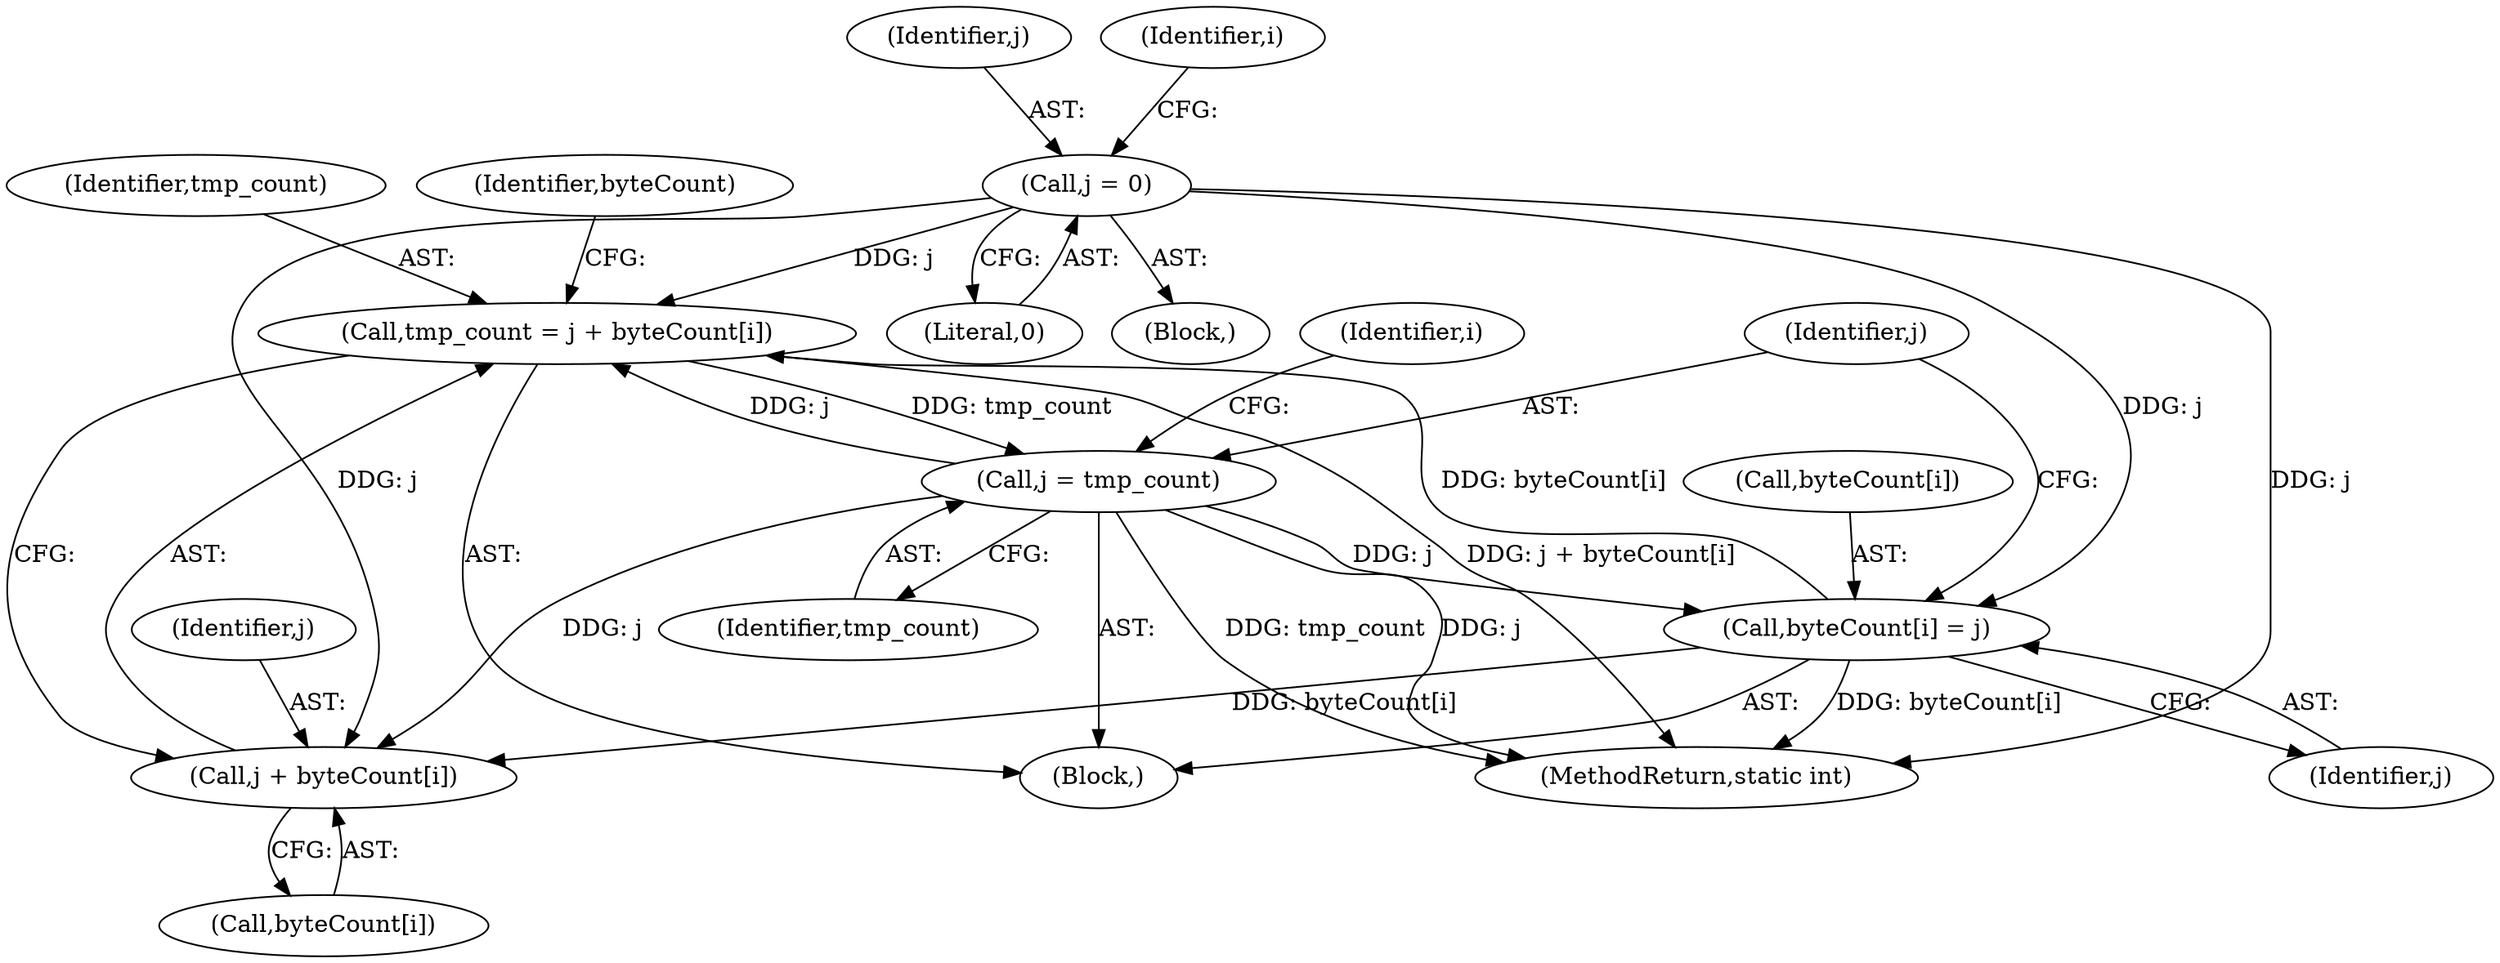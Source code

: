 digraph "0_busybox_0402cb32df015d9372578e3db27db47b33d5c7b0@integer" {
"1001081" [label="(Call,tmp_count = j + byteCount[i])"];
"1001093" [label="(Call,j = tmp_count)"];
"1001081" [label="(Call,tmp_count = j + byteCount[i])"];
"1001067" [label="(Call,j = 0)"];
"1001088" [label="(Call,byteCount[i] = j)"];
"1001083" [label="(Call,j + byteCount[i])"];
"1001081" [label="(Call,tmp_count = j + byteCount[i])"];
"1001092" [label="(Identifier,j)"];
"1001093" [label="(Call,j = tmp_count)"];
"1001079" [label="(Block,)"];
"1001095" [label="(Identifier,tmp_count)"];
"1001083" [label="(Call,j + byteCount[i])"];
"1001067" [label="(Call,j = 0)"];
"1001068" [label="(Identifier,j)"];
"1001088" [label="(Call,byteCount[i] = j)"];
"1001082" [label="(Identifier,tmp_count)"];
"1001094" [label="(Identifier,j)"];
"1001069" [label="(Literal,0)"];
"1001085" [label="(Call,byteCount[i])"];
"1001072" [label="(Identifier,i)"];
"1000159" [label="(Block,)"];
"1001084" [label="(Identifier,j)"];
"1001090" [label="(Identifier,byteCount)"];
"1001078" [label="(Identifier,i)"];
"1001177" [label="(MethodReturn,static int)"];
"1001089" [label="(Call,byteCount[i])"];
"1001081" -> "1001079"  [label="AST: "];
"1001081" -> "1001083"  [label="CFG: "];
"1001082" -> "1001081"  [label="AST: "];
"1001083" -> "1001081"  [label="AST: "];
"1001090" -> "1001081"  [label="CFG: "];
"1001081" -> "1001177"  [label="DDG: j + byteCount[i]"];
"1001093" -> "1001081"  [label="DDG: j"];
"1001067" -> "1001081"  [label="DDG: j"];
"1001088" -> "1001081"  [label="DDG: byteCount[i]"];
"1001081" -> "1001093"  [label="DDG: tmp_count"];
"1001093" -> "1001079"  [label="AST: "];
"1001093" -> "1001095"  [label="CFG: "];
"1001094" -> "1001093"  [label="AST: "];
"1001095" -> "1001093"  [label="AST: "];
"1001078" -> "1001093"  [label="CFG: "];
"1001093" -> "1001177"  [label="DDG: j"];
"1001093" -> "1001177"  [label="DDG: tmp_count"];
"1001093" -> "1001083"  [label="DDG: j"];
"1001093" -> "1001088"  [label="DDG: j"];
"1001067" -> "1000159"  [label="AST: "];
"1001067" -> "1001069"  [label="CFG: "];
"1001068" -> "1001067"  [label="AST: "];
"1001069" -> "1001067"  [label="AST: "];
"1001072" -> "1001067"  [label="CFG: "];
"1001067" -> "1001177"  [label="DDG: j"];
"1001067" -> "1001083"  [label="DDG: j"];
"1001067" -> "1001088"  [label="DDG: j"];
"1001088" -> "1001079"  [label="AST: "];
"1001088" -> "1001092"  [label="CFG: "];
"1001089" -> "1001088"  [label="AST: "];
"1001092" -> "1001088"  [label="AST: "];
"1001094" -> "1001088"  [label="CFG: "];
"1001088" -> "1001177"  [label="DDG: byteCount[i]"];
"1001088" -> "1001083"  [label="DDG: byteCount[i]"];
"1001083" -> "1001085"  [label="CFG: "];
"1001084" -> "1001083"  [label="AST: "];
"1001085" -> "1001083"  [label="AST: "];
}
